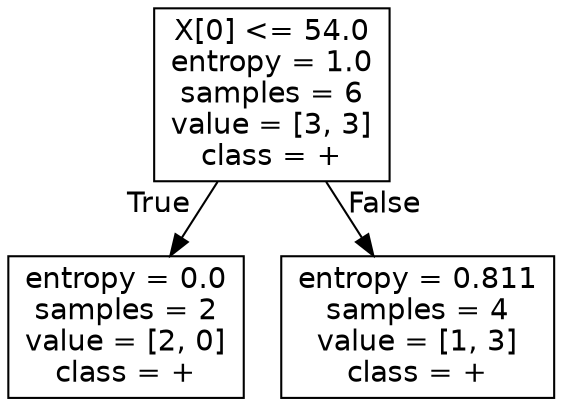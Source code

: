 digraph Tree {
node [shape=box, fontname="helvetica"] ;
edge [fontname="helvetica"] ;
0 [label="X[0] <= 54.0\nentropy = 1.0\nsamples = 6\nvalue = [3, 3]\nclass = +"] ;
1 [label="entropy = 0.0\nsamples = 2\nvalue = [2, 0]\nclass = +"] ;
0 -> 1 [labeldistance=2.5, labelangle=45, headlabel="True"] ;
2 [label="entropy = 0.811\nsamples = 4\nvalue = [1, 3]\nclass = +"] ;
0 -> 2 [labeldistance=2.5, labelangle=-45, headlabel="False"] ;
}